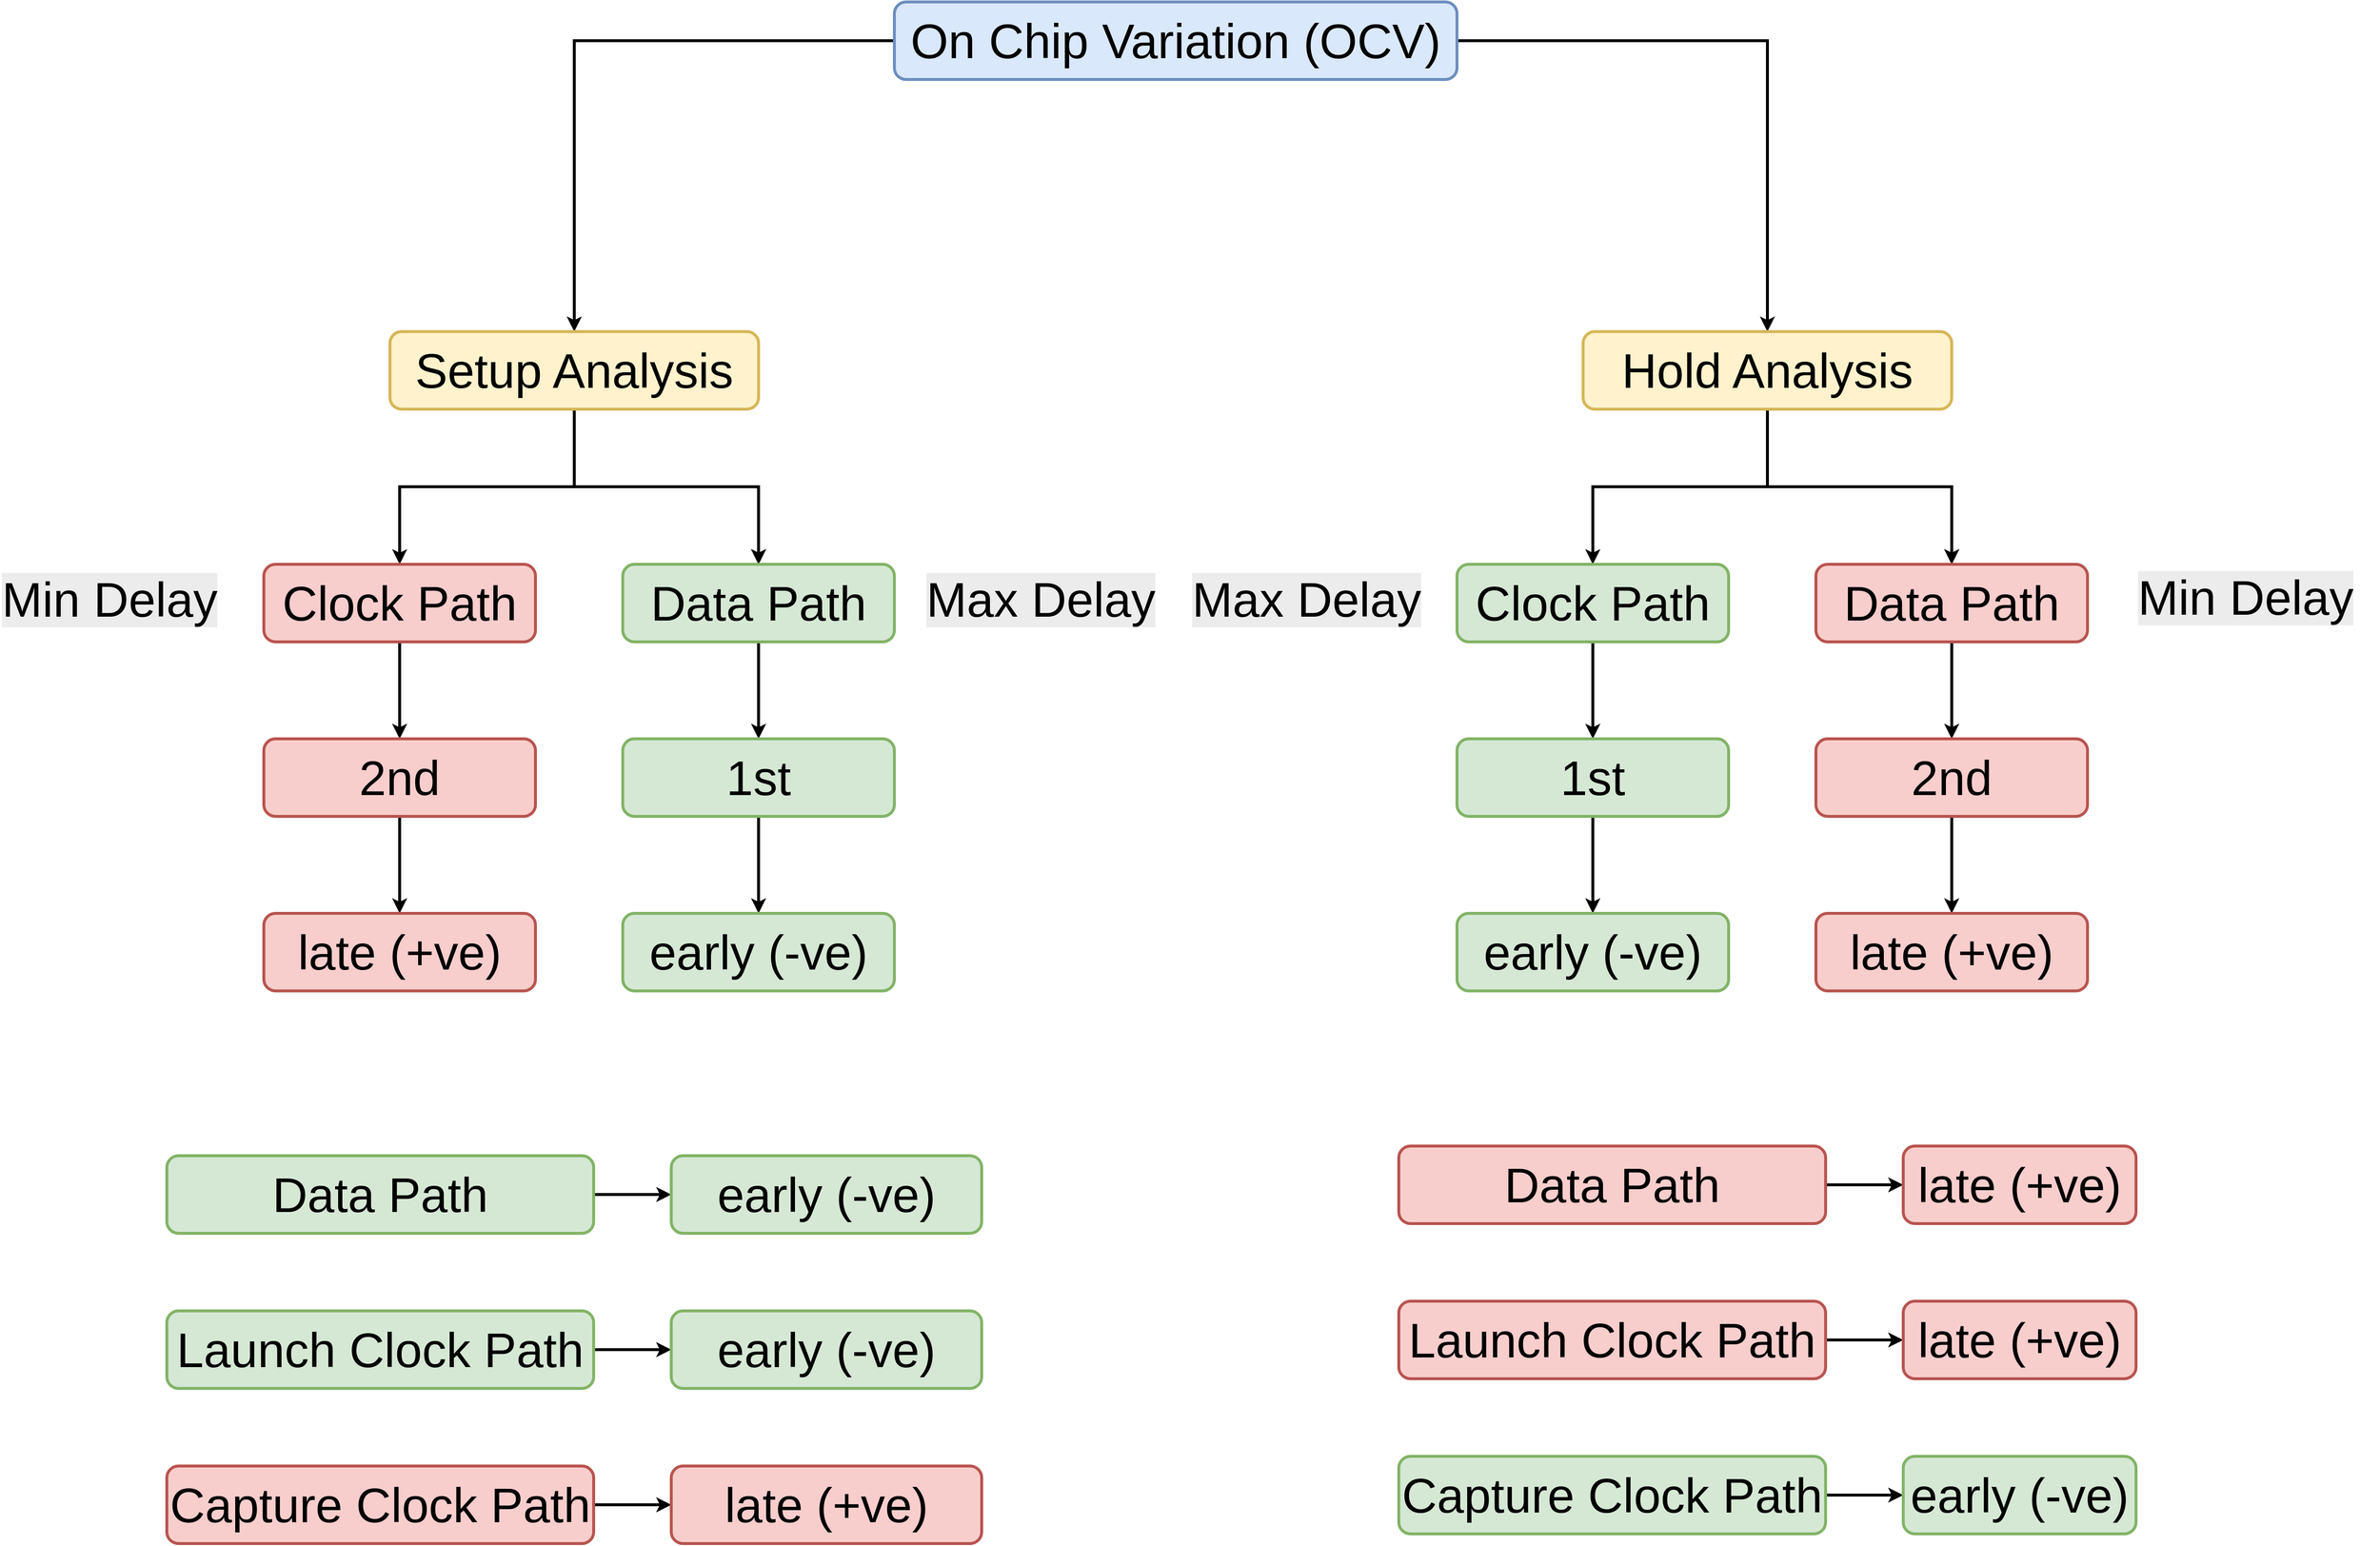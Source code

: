 <mxfile version="27.0.4">
  <diagram name="Page-1" id="HABS1GBBxP7DYaMWWN1-">
    <mxGraphModel dx="6060" dy="4210" grid="0" gridSize="10" guides="1" tooltips="1" connect="1" arrows="1" fold="1" page="1" pageScale="1" pageWidth="850" pageHeight="1100" math="0" shadow="0">
      <root>
        <mxCell id="0" />
        <mxCell id="1" parent="0" />
        <mxCell id="rkYRsJq4G-ybIfr-mSLQ-44" style="edgeStyle=orthogonalEdgeStyle;rounded=0;orthogonalLoop=1;jettySize=auto;html=1;entryX=0.5;entryY=0;entryDx=0;entryDy=0;strokeWidth=3;" parent="1" source="rkYRsJq4G-ybIfr-mSLQ-1" target="rkYRsJq4G-ybIfr-mSLQ-2" edge="1">
          <mxGeometry relative="1" as="geometry" />
        </mxCell>
        <mxCell id="rkYRsJq4G-ybIfr-mSLQ-45" style="edgeStyle=orthogonalEdgeStyle;rounded=0;orthogonalLoop=1;jettySize=auto;html=1;entryX=0.5;entryY=0;entryDx=0;entryDy=0;strokeWidth=3;" parent="1" source="rkYRsJq4G-ybIfr-mSLQ-1" target="rkYRsJq4G-ybIfr-mSLQ-26" edge="1">
          <mxGeometry relative="1" as="geometry" />
        </mxCell>
        <mxCell id="rkYRsJq4G-ybIfr-mSLQ-1" value="On Chip Variation (OCV)" style="rounded=1;whiteSpace=wrap;html=1;fontSize=50;strokeWidth=3;fillColor=#dae8fc;strokeColor=#6c8ebf;" parent="1" vertex="1">
          <mxGeometry x="200" y="-1082" width="580" height="80" as="geometry" />
        </mxCell>
        <mxCell id="rkYRsJq4G-ybIfr-mSLQ-19" value="" style="edgeStyle=orthogonalEdgeStyle;rounded=0;orthogonalLoop=1;jettySize=auto;html=1;strokeWidth=3;" parent="1" source="rkYRsJq4G-ybIfr-mSLQ-2" target="rkYRsJq4G-ybIfr-mSLQ-5" edge="1">
          <mxGeometry relative="1" as="geometry" />
        </mxCell>
        <mxCell id="rkYRsJq4G-ybIfr-mSLQ-20" value="" style="edgeStyle=orthogonalEdgeStyle;rounded=0;orthogonalLoop=1;jettySize=auto;html=1;strokeWidth=3;" parent="1" source="rkYRsJq4G-ybIfr-mSLQ-2" target="rkYRsJq4G-ybIfr-mSLQ-5" edge="1">
          <mxGeometry relative="1" as="geometry" />
        </mxCell>
        <mxCell id="rkYRsJq4G-ybIfr-mSLQ-22" style="edgeStyle=orthogonalEdgeStyle;rounded=0;orthogonalLoop=1;jettySize=auto;html=1;exitX=0.5;exitY=1;exitDx=0;exitDy=0;entryX=0.5;entryY=0;entryDx=0;entryDy=0;strokeWidth=3;" parent="1" source="rkYRsJq4G-ybIfr-mSLQ-2" target="rkYRsJq4G-ybIfr-mSLQ-4" edge="1">
          <mxGeometry relative="1" as="geometry" />
        </mxCell>
        <mxCell id="rkYRsJq4G-ybIfr-mSLQ-2" value="Setup Analysis" style="rounded=1;whiteSpace=wrap;html=1;fontSize=50;strokeWidth=3;fillColor=#fff2cc;strokeColor=#d6b656;" parent="1" vertex="1">
          <mxGeometry x="-320" y="-742" width="380" height="80" as="geometry" />
        </mxCell>
        <mxCell id="rkYRsJq4G-ybIfr-mSLQ-17" value="" style="edgeStyle=orthogonalEdgeStyle;rounded=0;orthogonalLoop=1;jettySize=auto;html=1;strokeWidth=3;" parent="1" source="rkYRsJq4G-ybIfr-mSLQ-4" target="rkYRsJq4G-ybIfr-mSLQ-13" edge="1">
          <mxGeometry relative="1" as="geometry" />
        </mxCell>
        <mxCell id="rkYRsJq4G-ybIfr-mSLQ-4" value="Clock Path" style="rounded=1;whiteSpace=wrap;html=1;fontSize=50;strokeWidth=3;fillColor=#f8cecc;strokeColor=#b85450;" parent="1" vertex="1">
          <mxGeometry x="-450" y="-502" width="280" height="80" as="geometry" />
        </mxCell>
        <mxCell id="rkYRsJq4G-ybIfr-mSLQ-18" value="" style="edgeStyle=orthogonalEdgeStyle;rounded=0;orthogonalLoop=1;jettySize=auto;html=1;strokeWidth=3;" parent="1" source="rkYRsJq4G-ybIfr-mSLQ-5" target="rkYRsJq4G-ybIfr-mSLQ-14" edge="1">
          <mxGeometry relative="1" as="geometry" />
        </mxCell>
        <mxCell id="rkYRsJq4G-ybIfr-mSLQ-5" value="Data Path" style="rounded=1;whiteSpace=wrap;html=1;fontSize=50;strokeWidth=3;fillColor=#d5e8d4;strokeColor=#82b366;" parent="1" vertex="1">
          <mxGeometry x="-80" y="-502" width="280" height="80" as="geometry" />
        </mxCell>
        <mxCell id="rkYRsJq4G-ybIfr-mSLQ-37" style="edgeStyle=orthogonalEdgeStyle;rounded=0;orthogonalLoop=1;jettySize=auto;html=1;entryX=0.5;entryY=0;entryDx=0;entryDy=0;strokeWidth=3;" parent="1" source="rkYRsJq4G-ybIfr-mSLQ-13" target="rkYRsJq4G-ybIfr-mSLQ-33" edge="1">
          <mxGeometry relative="1" as="geometry" />
        </mxCell>
        <mxCell id="rkYRsJq4G-ybIfr-mSLQ-13" value="2nd" style="rounded=1;whiteSpace=wrap;html=1;fontSize=50;strokeWidth=3;fillColor=#f8cecc;strokeColor=#b85450;" parent="1" vertex="1">
          <mxGeometry x="-450" y="-322" width="280" height="80" as="geometry" />
        </mxCell>
        <mxCell id="rkYRsJq4G-ybIfr-mSLQ-38" style="edgeStyle=orthogonalEdgeStyle;rounded=0;orthogonalLoop=1;jettySize=auto;html=1;entryX=0.5;entryY=0;entryDx=0;entryDy=0;strokeWidth=3;" parent="1" source="rkYRsJq4G-ybIfr-mSLQ-14" target="rkYRsJq4G-ybIfr-mSLQ-34" edge="1">
          <mxGeometry relative="1" as="geometry" />
        </mxCell>
        <mxCell id="rkYRsJq4G-ybIfr-mSLQ-14" value="1st" style="rounded=1;whiteSpace=wrap;html=1;fontSize=50;strokeWidth=3;fillColor=#d5e8d4;strokeColor=#82b366;" parent="1" vertex="1">
          <mxGeometry x="-80" y="-322" width="280" height="80" as="geometry" />
        </mxCell>
        <mxCell id="rkYRsJq4G-ybIfr-mSLQ-23" value="" style="edgeStyle=orthogonalEdgeStyle;rounded=0;orthogonalLoop=1;jettySize=auto;html=1;strokeWidth=3;" parent="1" source="rkYRsJq4G-ybIfr-mSLQ-26" target="rkYRsJq4G-ybIfr-mSLQ-30" edge="1">
          <mxGeometry relative="1" as="geometry" />
        </mxCell>
        <mxCell id="rkYRsJq4G-ybIfr-mSLQ-24" value="" style="edgeStyle=orthogonalEdgeStyle;rounded=0;orthogonalLoop=1;jettySize=auto;html=1;strokeWidth=3;" parent="1" source="rkYRsJq4G-ybIfr-mSLQ-26" target="rkYRsJq4G-ybIfr-mSLQ-30" edge="1">
          <mxGeometry relative="1" as="geometry" />
        </mxCell>
        <mxCell id="rkYRsJq4G-ybIfr-mSLQ-25" style="edgeStyle=orthogonalEdgeStyle;rounded=0;orthogonalLoop=1;jettySize=auto;html=1;exitX=0.5;exitY=1;exitDx=0;exitDy=0;entryX=0.5;entryY=0;entryDx=0;entryDy=0;strokeWidth=3;" parent="1" source="rkYRsJq4G-ybIfr-mSLQ-26" target="rkYRsJq4G-ybIfr-mSLQ-28" edge="1">
          <mxGeometry relative="1" as="geometry" />
        </mxCell>
        <mxCell id="rkYRsJq4G-ybIfr-mSLQ-26" value="Hold Analysis" style="rounded=1;whiteSpace=wrap;html=1;fontSize=50;strokeWidth=3;fillColor=#fff2cc;strokeColor=#d6b656;" parent="1" vertex="1">
          <mxGeometry x="910" y="-742" width="380" height="80" as="geometry" />
        </mxCell>
        <mxCell id="rkYRsJq4G-ybIfr-mSLQ-27" value="" style="edgeStyle=orthogonalEdgeStyle;rounded=0;orthogonalLoop=1;jettySize=auto;html=1;strokeWidth=3;" parent="1" source="rkYRsJq4G-ybIfr-mSLQ-28" target="rkYRsJq4G-ybIfr-mSLQ-31" edge="1">
          <mxGeometry relative="1" as="geometry" />
        </mxCell>
        <mxCell id="rkYRsJq4G-ybIfr-mSLQ-28" value="Clock Path" style="rounded=1;whiteSpace=wrap;html=1;fontSize=50;strokeWidth=3;fillColor=#d5e8d4;strokeColor=#82b366;" parent="1" vertex="1">
          <mxGeometry x="780" y="-502" width="280" height="80" as="geometry" />
        </mxCell>
        <mxCell id="rkYRsJq4G-ybIfr-mSLQ-29" value="" style="edgeStyle=orthogonalEdgeStyle;rounded=0;orthogonalLoop=1;jettySize=auto;html=1;strokeWidth=3;" parent="1" source="rkYRsJq4G-ybIfr-mSLQ-30" target="rkYRsJq4G-ybIfr-mSLQ-32" edge="1">
          <mxGeometry relative="1" as="geometry" />
        </mxCell>
        <mxCell id="rkYRsJq4G-ybIfr-mSLQ-30" value="Data Path" style="rounded=1;whiteSpace=wrap;html=1;fontSize=50;strokeWidth=3;fillColor=#f8cecc;strokeColor=#b85450;" parent="1" vertex="1">
          <mxGeometry x="1150" y="-502" width="280" height="80" as="geometry" />
        </mxCell>
        <mxCell id="rkYRsJq4G-ybIfr-mSLQ-41" style="edgeStyle=orthogonalEdgeStyle;rounded=0;orthogonalLoop=1;jettySize=auto;html=1;entryX=0.5;entryY=0;entryDx=0;entryDy=0;strokeWidth=3;" parent="1" source="rkYRsJq4G-ybIfr-mSLQ-31" target="rkYRsJq4G-ybIfr-mSLQ-35" edge="1">
          <mxGeometry relative="1" as="geometry" />
        </mxCell>
        <mxCell id="rkYRsJq4G-ybIfr-mSLQ-31" value="1st" style="rounded=1;whiteSpace=wrap;html=1;fontSize=50;strokeWidth=3;fillColor=#d5e8d4;strokeColor=#82b366;" parent="1" vertex="1">
          <mxGeometry x="780" y="-322" width="280" height="80" as="geometry" />
        </mxCell>
        <mxCell id="rkYRsJq4G-ybIfr-mSLQ-40" style="edgeStyle=orthogonalEdgeStyle;rounded=0;orthogonalLoop=1;jettySize=auto;html=1;entryX=0.5;entryY=0;entryDx=0;entryDy=0;strokeWidth=3;" parent="1" source="rkYRsJq4G-ybIfr-mSLQ-32" target="rkYRsJq4G-ybIfr-mSLQ-36" edge="1">
          <mxGeometry relative="1" as="geometry" />
        </mxCell>
        <mxCell id="rkYRsJq4G-ybIfr-mSLQ-32" value="2nd" style="rounded=1;whiteSpace=wrap;html=1;fontSize=50;strokeWidth=3;fillColor=#f8cecc;strokeColor=#b85450;" parent="1" vertex="1">
          <mxGeometry x="1150" y="-322" width="280" height="80" as="geometry" />
        </mxCell>
        <mxCell id="rkYRsJq4G-ybIfr-mSLQ-33" value="late (+ve)" style="rounded=1;whiteSpace=wrap;html=1;fontSize=50;strokeWidth=3;fillColor=#f8cecc;strokeColor=#b85450;" parent="1" vertex="1">
          <mxGeometry x="-450" y="-142" width="280" height="80" as="geometry" />
        </mxCell>
        <mxCell id="rkYRsJq4G-ybIfr-mSLQ-34" value="early (-ve)" style="rounded=1;whiteSpace=wrap;html=1;fontSize=50;strokeWidth=3;fillColor=#d5e8d4;strokeColor=#82b366;" parent="1" vertex="1">
          <mxGeometry x="-80" y="-142" width="280" height="80" as="geometry" />
        </mxCell>
        <mxCell id="rkYRsJq4G-ybIfr-mSLQ-35" value="early (-ve)" style="rounded=1;whiteSpace=wrap;html=1;fontSize=50;strokeWidth=3;fillColor=#d5e8d4;strokeColor=#82b366;" parent="1" vertex="1">
          <mxGeometry x="780" y="-142" width="280" height="80" as="geometry" />
        </mxCell>
        <mxCell id="rkYRsJq4G-ybIfr-mSLQ-36" value="late (+ve)" style="rounded=1;whiteSpace=wrap;html=1;fontSize=50;strokeWidth=3;fillColor=#f8cecc;strokeColor=#b85450;" parent="1" vertex="1">
          <mxGeometry x="1150" y="-142" width="280" height="80" as="geometry" />
        </mxCell>
        <mxCell id="rkYRsJq4G-ybIfr-mSLQ-65" value="" style="edgeStyle=orthogonalEdgeStyle;rounded=0;orthogonalLoop=1;jettySize=auto;html=1;strokeWidth=3;" parent="1" source="rkYRsJq4G-ybIfr-mSLQ-47" target="rkYRsJq4G-ybIfr-mSLQ-54" edge="1">
          <mxGeometry relative="1" as="geometry" />
        </mxCell>
        <mxCell id="rkYRsJq4G-ybIfr-mSLQ-47" value="Data Path" style="rounded=1;whiteSpace=wrap;html=1;fontSize=50;strokeWidth=3;fillColor=#d5e8d4;strokeColor=#82b366;" parent="1" vertex="1">
          <mxGeometry x="-550" y="108" width="440" height="80" as="geometry" />
        </mxCell>
        <mxCell id="rkYRsJq4G-ybIfr-mSLQ-66" value="" style="edgeStyle=orthogonalEdgeStyle;rounded=0;orthogonalLoop=1;jettySize=auto;html=1;strokeWidth=3;" parent="1" source="rkYRsJq4G-ybIfr-mSLQ-49" target="rkYRsJq4G-ybIfr-mSLQ-55" edge="1">
          <mxGeometry relative="1" as="geometry" />
        </mxCell>
        <mxCell id="rkYRsJq4G-ybIfr-mSLQ-49" value="Launch Clock Path" style="rounded=1;whiteSpace=wrap;html=1;fontSize=50;strokeWidth=3;fillColor=#d5e8d4;strokeColor=#82b366;" parent="1" vertex="1">
          <mxGeometry x="-550" y="268" width="440" height="80" as="geometry" />
        </mxCell>
        <mxCell id="rkYRsJq4G-ybIfr-mSLQ-67" value="" style="edgeStyle=orthogonalEdgeStyle;rounded=0;orthogonalLoop=1;jettySize=auto;html=1;strokeWidth=3;" parent="1" source="rkYRsJq4G-ybIfr-mSLQ-50" target="rkYRsJq4G-ybIfr-mSLQ-56" edge="1">
          <mxGeometry relative="1" as="geometry" />
        </mxCell>
        <mxCell id="rkYRsJq4G-ybIfr-mSLQ-50" value="Capture Clock Path" style="rounded=1;whiteSpace=wrap;html=1;fontSize=50;strokeWidth=3;fillColor=#f8cecc;strokeColor=#b85450;" parent="1" vertex="1">
          <mxGeometry x="-550" y="428" width="440" height="80" as="geometry" />
        </mxCell>
        <mxCell id="rkYRsJq4G-ybIfr-mSLQ-62" value="" style="edgeStyle=orthogonalEdgeStyle;rounded=0;orthogonalLoop=1;jettySize=auto;html=1;strokeWidth=3;" parent="1" source="rkYRsJq4G-ybIfr-mSLQ-51" target="rkYRsJq4G-ybIfr-mSLQ-57" edge="1">
          <mxGeometry relative="1" as="geometry" />
        </mxCell>
        <mxCell id="rkYRsJq4G-ybIfr-mSLQ-51" value="Data Path" style="rounded=1;whiteSpace=wrap;html=1;fontSize=50;strokeWidth=3;fillColor=#f8cecc;strokeColor=#b85450;" parent="1" vertex="1">
          <mxGeometry x="720" y="98" width="440" height="80" as="geometry" />
        </mxCell>
        <mxCell id="rkYRsJq4G-ybIfr-mSLQ-63" value="" style="edgeStyle=orthogonalEdgeStyle;rounded=0;orthogonalLoop=1;jettySize=auto;html=1;strokeWidth=3;" parent="1" source="rkYRsJq4G-ybIfr-mSLQ-52" target="rkYRsJq4G-ybIfr-mSLQ-58" edge="1">
          <mxGeometry relative="1" as="geometry" />
        </mxCell>
        <mxCell id="rkYRsJq4G-ybIfr-mSLQ-52" value="Launch Clock Path" style="rounded=1;whiteSpace=wrap;html=1;fontSize=50;strokeWidth=3;fillColor=#f8cecc;strokeColor=#b85450;" parent="1" vertex="1">
          <mxGeometry x="720" y="258" width="440" height="80" as="geometry" />
        </mxCell>
        <mxCell id="rkYRsJq4G-ybIfr-mSLQ-64" value="" style="edgeStyle=orthogonalEdgeStyle;rounded=0;orthogonalLoop=1;jettySize=auto;html=1;strokeWidth=3;" parent="1" source="rkYRsJq4G-ybIfr-mSLQ-53" target="rkYRsJq4G-ybIfr-mSLQ-59" edge="1">
          <mxGeometry relative="1" as="geometry" />
        </mxCell>
        <mxCell id="rkYRsJq4G-ybIfr-mSLQ-53" value="Capture Clock Path" style="rounded=1;whiteSpace=wrap;html=1;fontSize=50;strokeWidth=3;fillColor=#d5e8d4;strokeColor=#82b366;" parent="1" vertex="1">
          <mxGeometry x="720" y="418" width="440" height="80" as="geometry" />
        </mxCell>
        <mxCell id="rkYRsJq4G-ybIfr-mSLQ-54" value="early (-ve)" style="rounded=1;whiteSpace=wrap;html=1;fontSize=50;strokeWidth=3;fillColor=#d5e8d4;strokeColor=#82b366;" parent="1" vertex="1">
          <mxGeometry x="-30" y="108" width="320" height="80" as="geometry" />
        </mxCell>
        <mxCell id="rkYRsJq4G-ybIfr-mSLQ-55" value="early (-ve)" style="rounded=1;whiteSpace=wrap;html=1;fontSize=50;strokeWidth=3;fillColor=#d5e8d4;strokeColor=#82b366;" parent="1" vertex="1">
          <mxGeometry x="-30" y="268" width="320" height="80" as="geometry" />
        </mxCell>
        <mxCell id="rkYRsJq4G-ybIfr-mSLQ-56" value="late (+ve)" style="rounded=1;whiteSpace=wrap;html=1;fontSize=50;strokeWidth=3;fillColor=#f8cecc;strokeColor=#b85450;" parent="1" vertex="1">
          <mxGeometry x="-30" y="428" width="320" height="80" as="geometry" />
        </mxCell>
        <mxCell id="rkYRsJq4G-ybIfr-mSLQ-57" value="late (+ve)" style="rounded=1;whiteSpace=wrap;html=1;fontSize=50;strokeWidth=3;fillColor=#f8cecc;strokeColor=#b85450;" parent="1" vertex="1">
          <mxGeometry x="1240" y="98" width="240" height="80" as="geometry" />
        </mxCell>
        <mxCell id="rkYRsJq4G-ybIfr-mSLQ-58" value="late (+ve)" style="rounded=1;whiteSpace=wrap;html=1;fontSize=50;strokeWidth=3;fillColor=#f8cecc;strokeColor=#b85450;" parent="1" vertex="1">
          <mxGeometry x="1240" y="258" width="240" height="80" as="geometry" />
        </mxCell>
        <mxCell id="rkYRsJq4G-ybIfr-mSLQ-59" value="early (-ve)" style="rounded=1;whiteSpace=wrap;html=1;fontSize=50;strokeWidth=3;fillColor=#d5e8d4;strokeColor=#82b366;" parent="1" vertex="1">
          <mxGeometry x="1240" y="418" width="240" height="80" as="geometry" />
        </mxCell>
        <mxCell id="mfZbk-Y9H7m5N-r6tEx4-1" value="&lt;span style=&quot;color: rgb(0, 0, 0); font-family: Helvetica; font-size: 50px; font-style: normal; font-variant-ligatures: normal; font-variant-caps: normal; font-weight: 400; letter-spacing: normal; orphans: 2; text-align: center; text-indent: 0px; text-transform: none; widows: 2; word-spacing: 0px; -webkit-text-stroke-width: 0px; white-space: normal; background-color: rgb(236, 236, 236); text-decoration-thickness: initial; text-decoration-style: initial; text-decoration-color: initial; float: none; display: inline !important;&quot;&gt;Max Delay&lt;/span&gt;" style="text;whiteSpace=wrap;html=1;" vertex="1" parent="1">
          <mxGeometry x="231.003" y="-502.004" width="250" height="82" as="geometry" />
        </mxCell>
        <mxCell id="mfZbk-Y9H7m5N-r6tEx4-2" value="&lt;span style=&quot;color: rgb(0, 0, 0); font-family: Helvetica; font-size: 50px; font-style: normal; font-variant-ligatures: normal; font-variant-caps: normal; font-weight: 400; letter-spacing: normal; orphans: 2; text-align: center; text-indent: 0px; text-transform: none; widows: 2; word-spacing: 0px; -webkit-text-stroke-width: 0px; white-space: normal; background-color: rgb(236, 236, 236); text-decoration-thickness: initial; text-decoration-style: initial; text-decoration-color: initial; float: none; display: inline !important;&quot;&gt;Min Delay&lt;/span&gt;" style="text;whiteSpace=wrap;html=1;" vertex="1" parent="1">
          <mxGeometry x="-721.997" y="-502.004" width="250" height="82" as="geometry" />
        </mxCell>
        <mxCell id="mfZbk-Y9H7m5N-r6tEx4-3" value="&lt;span style=&quot;color: rgb(0, 0, 0); font-family: Helvetica; font-size: 50px; font-style: normal; font-variant-ligatures: normal; font-variant-caps: normal; font-weight: 400; letter-spacing: normal; orphans: 2; text-align: center; text-indent: 0px; text-transform: none; widows: 2; word-spacing: 0px; -webkit-text-stroke-width: 0px; white-space: normal; background-color: rgb(236, 236, 236); text-decoration-thickness: initial; text-decoration-style: initial; text-decoration-color: initial; float: none; display: inline !important;&quot;&gt;Min Delay&lt;/span&gt;" style="text;whiteSpace=wrap;html=1;" vertex="1" parent="1">
          <mxGeometry x="1480.003" y="-504.004" width="250" height="82" as="geometry" />
        </mxCell>
        <mxCell id="mfZbk-Y9H7m5N-r6tEx4-4" value="&lt;span style=&quot;color: rgb(0, 0, 0); font-family: Helvetica; font-size: 50px; font-style: normal; font-variant-ligatures: normal; font-variant-caps: normal; font-weight: 400; letter-spacing: normal; orphans: 2; text-align: center; text-indent: 0px; text-transform: none; widows: 2; word-spacing: 0px; -webkit-text-stroke-width: 0px; white-space: normal; background-color: rgb(236, 236, 236); text-decoration-thickness: initial; text-decoration-style: initial; text-decoration-color: initial; float: none; display: inline !important;&quot;&gt;Max Delay&lt;/span&gt;" style="text;whiteSpace=wrap;html=1;" vertex="1" parent="1">
          <mxGeometry x="505.003" y="-502.004" width="250" height="82" as="geometry" />
        </mxCell>
      </root>
    </mxGraphModel>
  </diagram>
</mxfile>
